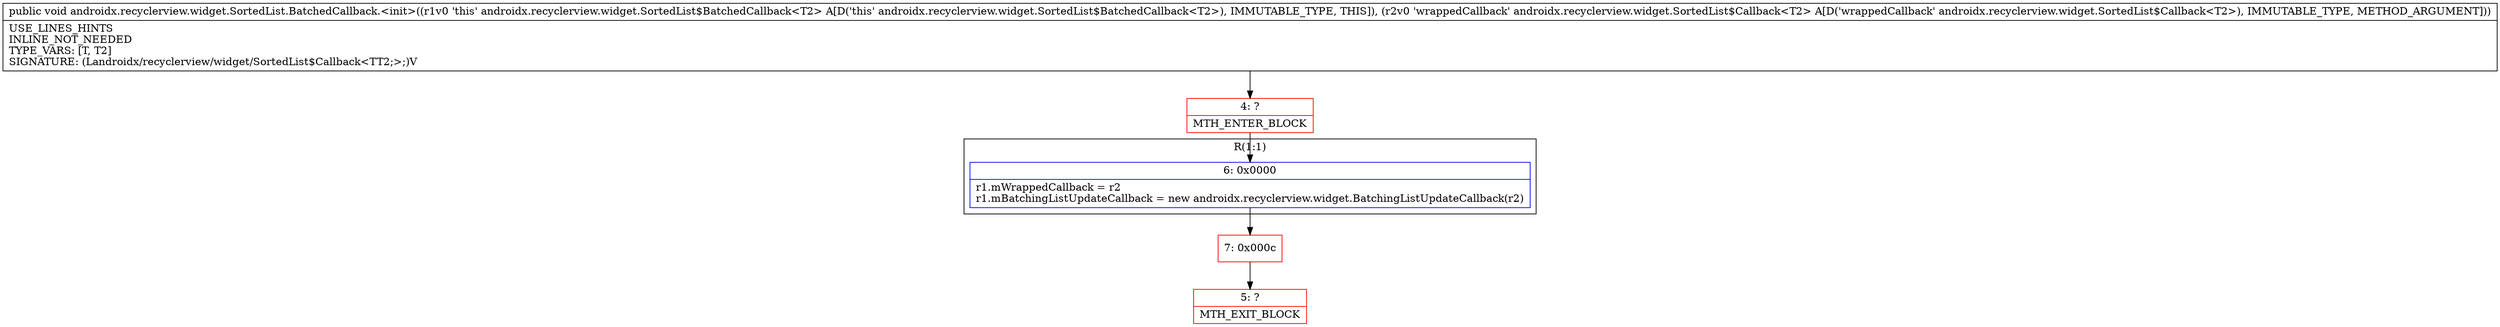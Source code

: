digraph "CFG forandroidx.recyclerview.widget.SortedList.BatchedCallback.\<init\>(Landroidx\/recyclerview\/widget\/SortedList$Callback;)V" {
subgraph cluster_Region_754525144 {
label = "R(1:1)";
node [shape=record,color=blue];
Node_6 [shape=record,label="{6\:\ 0x0000|r1.mWrappedCallback = r2\lr1.mBatchingListUpdateCallback = new androidx.recyclerview.widget.BatchingListUpdateCallback(r2)\l}"];
}
Node_4 [shape=record,color=red,label="{4\:\ ?|MTH_ENTER_BLOCK\l}"];
Node_7 [shape=record,color=red,label="{7\:\ 0x000c}"];
Node_5 [shape=record,color=red,label="{5\:\ ?|MTH_EXIT_BLOCK\l}"];
MethodNode[shape=record,label="{public void androidx.recyclerview.widget.SortedList.BatchedCallback.\<init\>((r1v0 'this' androidx.recyclerview.widget.SortedList$BatchedCallback\<T2\> A[D('this' androidx.recyclerview.widget.SortedList$BatchedCallback\<T2\>), IMMUTABLE_TYPE, THIS]), (r2v0 'wrappedCallback' androidx.recyclerview.widget.SortedList$Callback\<T2\> A[D('wrappedCallback' androidx.recyclerview.widget.SortedList$Callback\<T2\>), IMMUTABLE_TYPE, METHOD_ARGUMENT]))  | USE_LINES_HINTS\lINLINE_NOT_NEEDED\lTYPE_VARS: [T, T2]\lSIGNATURE: (Landroidx\/recyclerview\/widget\/SortedList$Callback\<TT2;\>;)V\l}"];
MethodNode -> Node_4;Node_6 -> Node_7;
Node_4 -> Node_6;
Node_7 -> Node_5;
}

